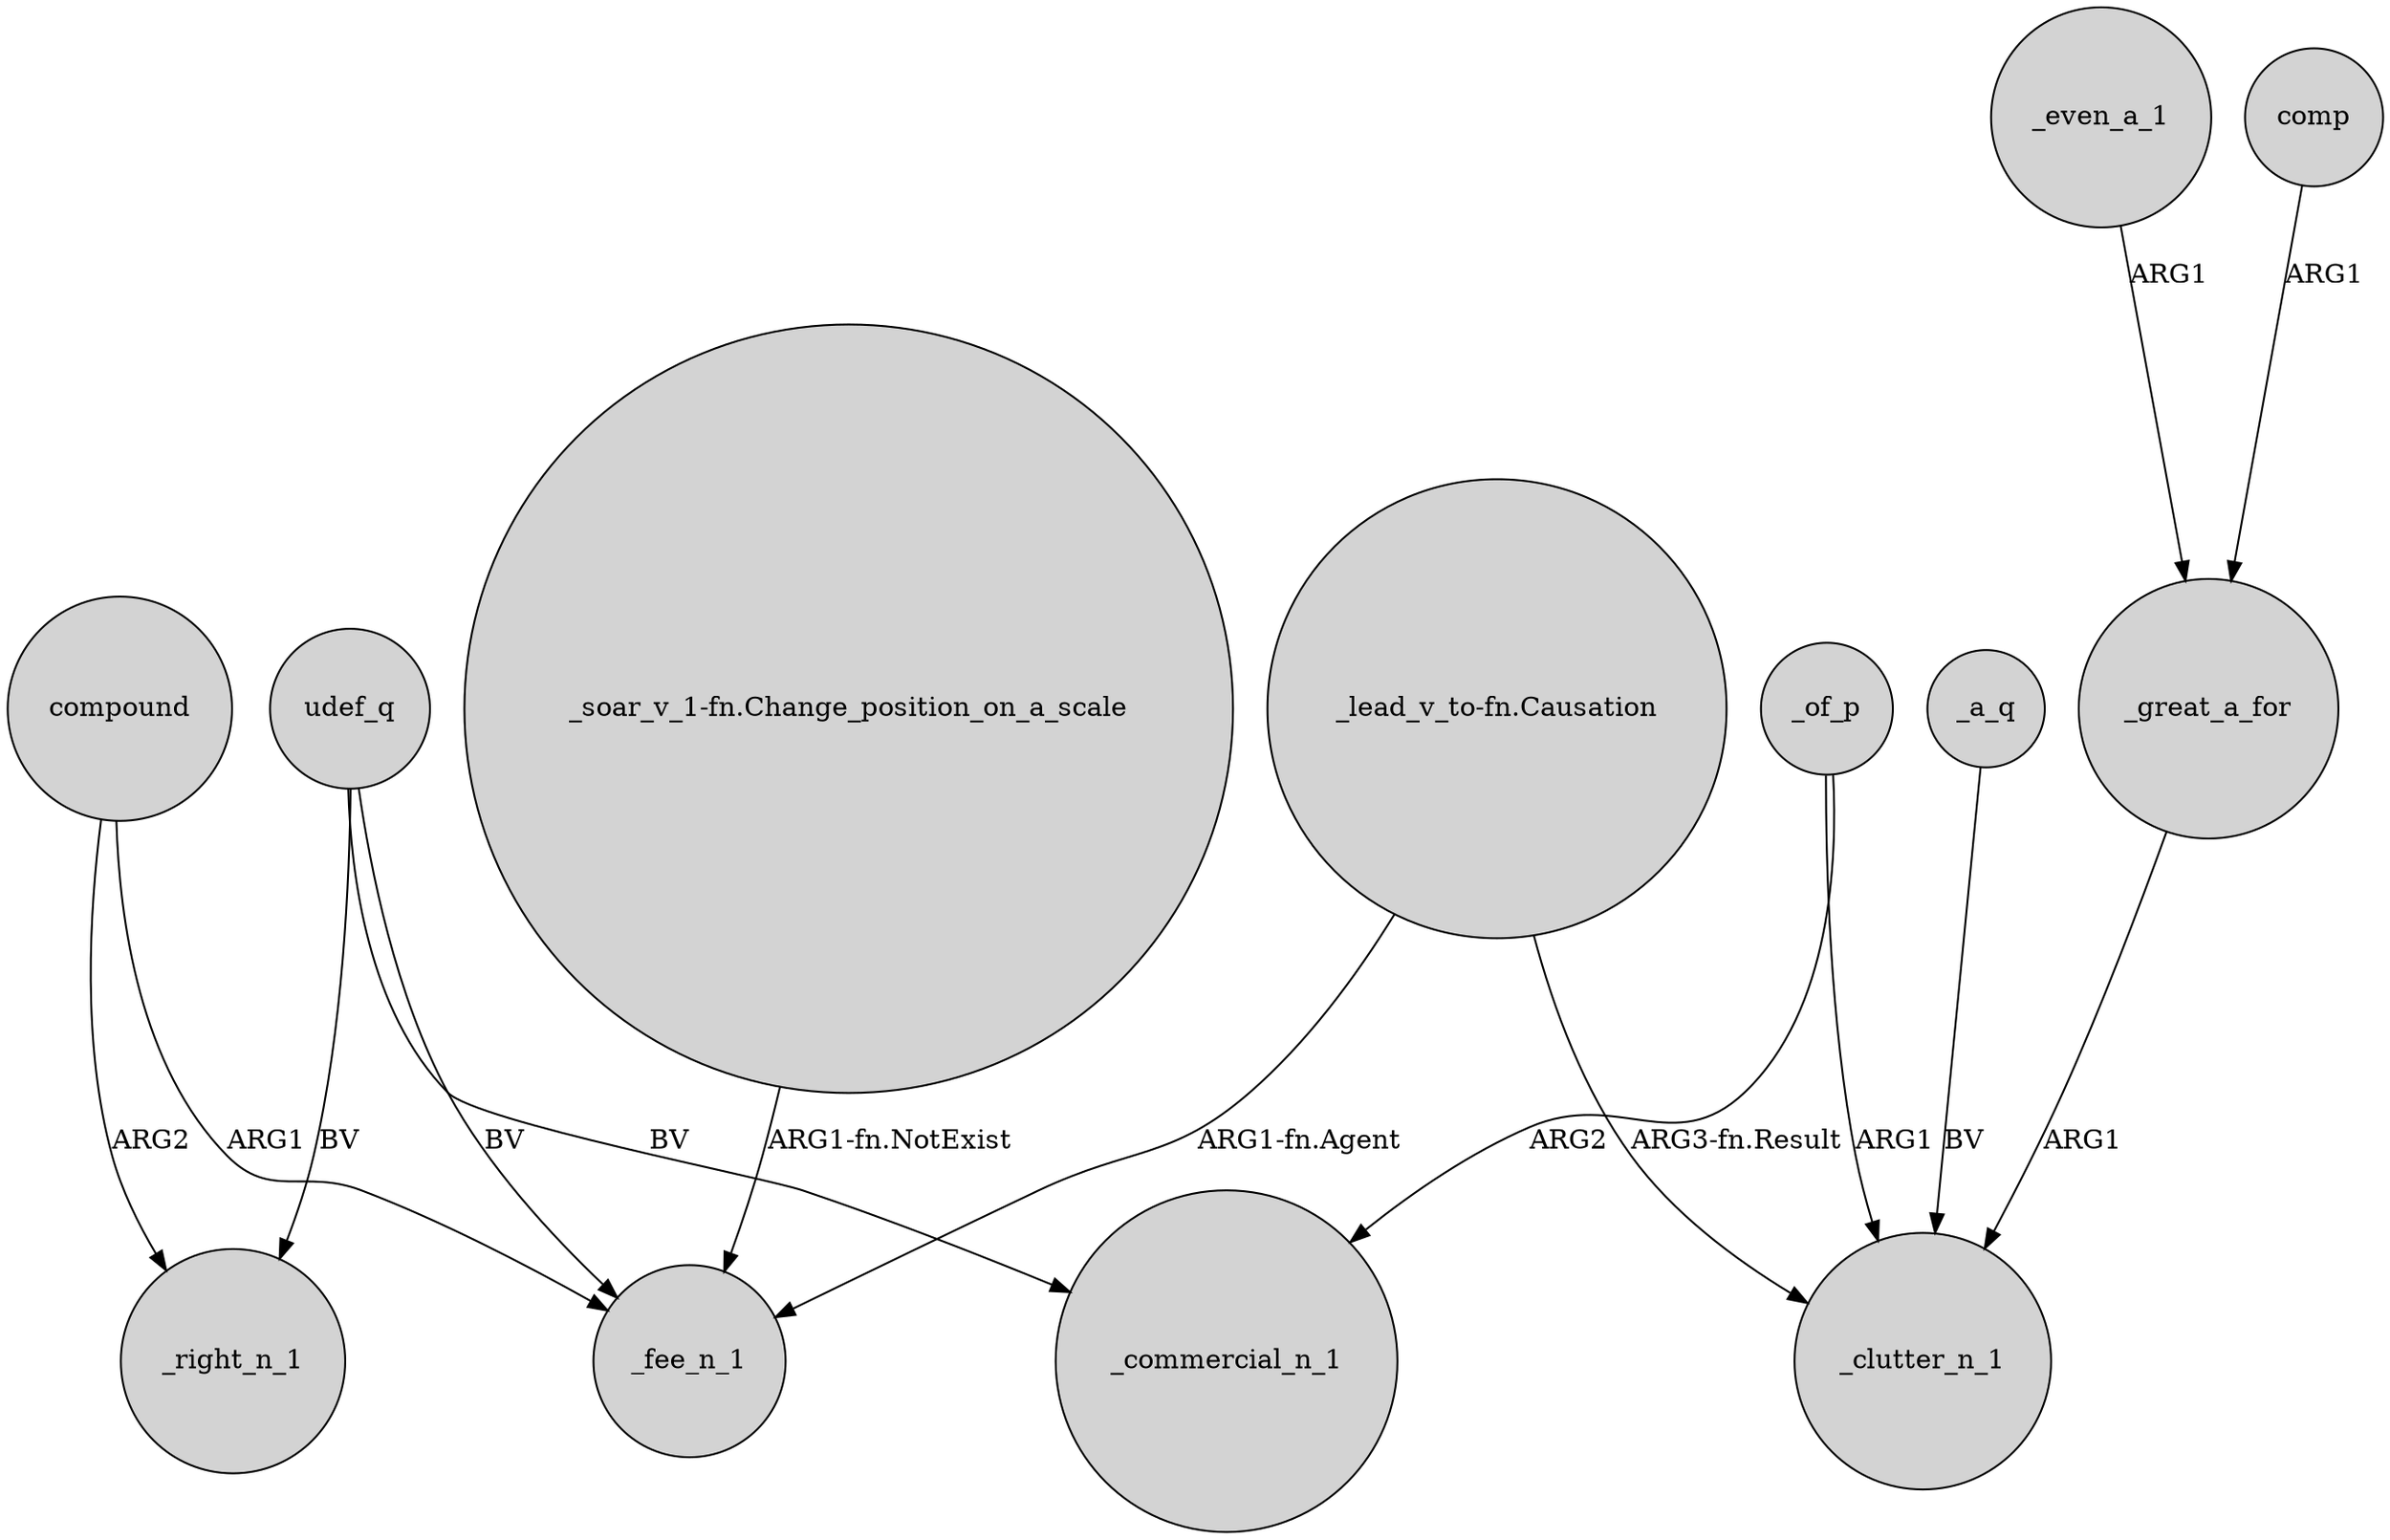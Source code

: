 digraph {
	node [shape=circle style=filled]
	udef_q -> _right_n_1 [label=BV]
	_a_q -> _clutter_n_1 [label=BV]
	"_lead_v_to-fn.Causation" -> _clutter_n_1 [label="ARG3-fn.Result"]
	udef_q -> _fee_n_1 [label=BV]
	"_soar_v_1-fn.Change_position_on_a_scale" -> _fee_n_1 [label="ARG1-fn.NotExist"]
	"_lead_v_to-fn.Causation" -> _fee_n_1 [label="ARG1-fn.Agent"]
	_even_a_1 -> _great_a_for [label=ARG1]
	_of_p -> _commercial_n_1 [label=ARG2]
	comp -> _great_a_for [label=ARG1]
	udef_q -> _commercial_n_1 [label=BV]
	_of_p -> _clutter_n_1 [label=ARG1]
	compound -> _fee_n_1 [label=ARG1]
	_great_a_for -> _clutter_n_1 [label=ARG1]
	compound -> _right_n_1 [label=ARG2]
}

